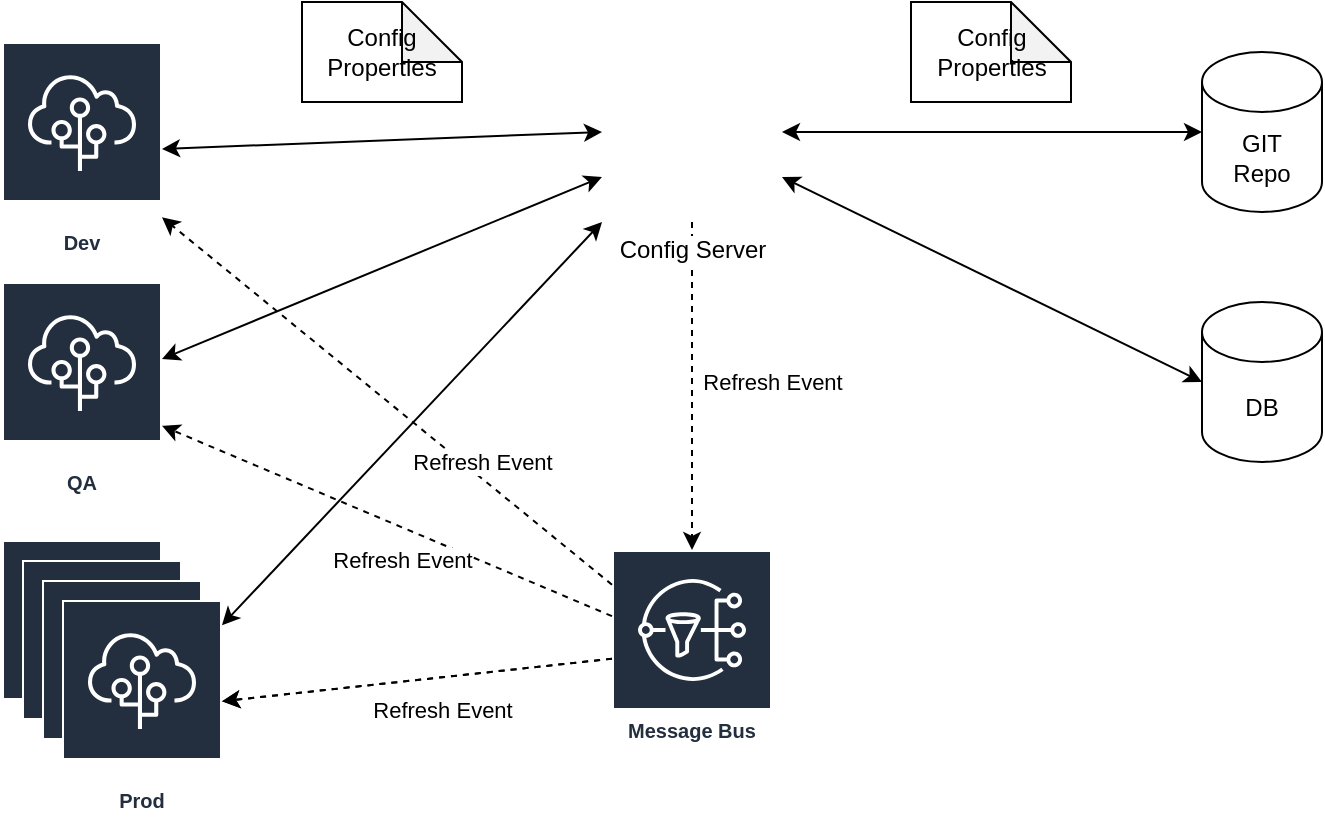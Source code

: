 <mxfile version="13.7.7" type="onedrive"><diagram id="ITxjKSRcg0mG9gMEtbfH" name="Page-1"><mxGraphModel dx="1422" dy="735" grid="1" gridSize="10" guides="1" tooltips="1" connect="1" arrows="1" fold="1" page="1" pageScale="1" pageWidth="1169" pageHeight="827" math="0" shadow="0"><root><mxCell id="0"/><mxCell id="1" parent="0"/><mxCell id="--edloo4WHsD7wT2OkZr-1" value="Dev" style="outlineConnect=0;fontColor=#232F3E;gradientColor=none;strokeColor=#ffffff;fillColor=#232F3E;dashed=0;verticalLabelPosition=middle;verticalAlign=bottom;align=center;html=1;whiteSpace=wrap;fontSize=10;fontStyle=1;spacing=3;shape=mxgraph.aws4.productIcon;prIcon=mxgraph.aws4.elastic_beanstalk;" vertex="1" parent="1"><mxGeometry x="130" y="110" width="80" height="110" as="geometry"/></mxCell><mxCell id="--edloo4WHsD7wT2OkZr-2" value="Dev" style="outlineConnect=0;fontColor=#232F3E;gradientColor=none;strokeColor=#ffffff;fillColor=#232F3E;dashed=0;verticalLabelPosition=middle;verticalAlign=bottom;align=center;html=1;whiteSpace=wrap;fontSize=10;fontStyle=1;spacing=3;shape=mxgraph.aws4.productIcon;prIcon=mxgraph.aws4.elastic_beanstalk;" vertex="1" parent="1"><mxGeometry x="130" y="110" width="80" height="110" as="geometry"/></mxCell><mxCell id="--edloo4WHsD7wT2OkZr-3" value="Prod" style="outlineConnect=0;fontColor=#232F3E;gradientColor=none;strokeColor=#ffffff;fillColor=#232F3E;dashed=0;verticalLabelPosition=middle;verticalAlign=bottom;align=center;html=1;whiteSpace=wrap;fontSize=10;fontStyle=1;spacing=3;shape=mxgraph.aws4.productIcon;prIcon=mxgraph.aws4.elastic_beanstalk;" vertex="1" parent="1"><mxGeometry x="130" y="359" width="80" height="110" as="geometry"/></mxCell><mxCell id="--edloo4WHsD7wT2OkZr-4" value="QA" style="outlineConnect=0;fontColor=#232F3E;gradientColor=none;strokeColor=#ffffff;fillColor=#232F3E;dashed=0;verticalLabelPosition=middle;verticalAlign=bottom;align=center;html=1;whiteSpace=wrap;fontSize=10;fontStyle=1;spacing=3;shape=mxgraph.aws4.productIcon;prIcon=mxgraph.aws4.elastic_beanstalk;" vertex="1" parent="1"><mxGeometry x="130" y="230" width="80" height="110" as="geometry"/></mxCell><mxCell id="--edloo4WHsD7wT2OkZr-5" value="Prod" style="outlineConnect=0;fontColor=#232F3E;gradientColor=none;strokeColor=#ffffff;fillColor=#232F3E;dashed=0;verticalLabelPosition=middle;verticalAlign=bottom;align=center;html=1;whiteSpace=wrap;fontSize=10;fontStyle=1;spacing=3;shape=mxgraph.aws4.productIcon;prIcon=mxgraph.aws4.elastic_beanstalk;" vertex="1" parent="1"><mxGeometry x="130" y="359" width="80" height="110" as="geometry"/></mxCell><mxCell id="--edloo4WHsD7wT2OkZr-6" value="Prod" style="outlineConnect=0;fontColor=#232F3E;gradientColor=none;strokeColor=#ffffff;fillColor=#232F3E;dashed=0;verticalLabelPosition=middle;verticalAlign=bottom;align=center;html=1;whiteSpace=wrap;fontSize=10;fontStyle=1;spacing=3;shape=mxgraph.aws4.productIcon;prIcon=mxgraph.aws4.elastic_beanstalk;" vertex="1" parent="1"><mxGeometry x="140" y="369" width="80" height="110" as="geometry"/></mxCell><mxCell id="--edloo4WHsD7wT2OkZr-7" value="Prod" style="outlineConnect=0;fontColor=#232F3E;gradientColor=none;strokeColor=#ffffff;fillColor=#232F3E;dashed=0;verticalLabelPosition=middle;verticalAlign=bottom;align=center;html=1;whiteSpace=wrap;fontSize=10;fontStyle=1;spacing=3;shape=mxgraph.aws4.productIcon;prIcon=mxgraph.aws4.elastic_beanstalk;" vertex="1" parent="1"><mxGeometry x="150" y="379" width="80" height="110" as="geometry"/></mxCell><mxCell id="--edloo4WHsD7wT2OkZr-8" value="Prod" style="outlineConnect=0;fontColor=#232F3E;gradientColor=none;strokeColor=#ffffff;fillColor=#232F3E;dashed=0;verticalLabelPosition=middle;verticalAlign=bottom;align=center;html=1;whiteSpace=wrap;fontSize=10;fontStyle=1;spacing=3;shape=mxgraph.aws4.productIcon;prIcon=mxgraph.aws4.elastic_beanstalk;" vertex="1" parent="1"><mxGeometry x="160" y="389" width="80" height="110" as="geometry"/></mxCell><mxCell id="--edloo4WHsD7wT2OkZr-11" style="edgeStyle=orthogonalEdgeStyle;rounded=0;orthogonalLoop=1;jettySize=auto;html=1;exitX=0.5;exitY=1;exitDx=0;exitDy=0;dashed=1;" edge="1" parent="1" source="--edloo4WHsD7wT2OkZr-9" target="--edloo4WHsD7wT2OkZr-10"><mxGeometry relative="1" as="geometry"/></mxCell><mxCell id="--edloo4WHsD7wT2OkZr-12" value="Refresh Event" style="edgeLabel;html=1;align=center;verticalAlign=middle;resizable=0;points=[];" vertex="1" connectable="0" parent="--edloo4WHsD7wT2OkZr-11"><mxGeometry x="-0.207" y="1" relative="1" as="geometry"><mxPoint x="39" y="15" as="offset"/></mxGeometry></mxCell><mxCell id="--edloo4WHsD7wT2OkZr-18" style="edgeStyle=none;rounded=0;orthogonalLoop=1;jettySize=auto;html=1;exitX=0;exitY=0.5;exitDx=0;exitDy=0;startArrow=classic;startFill=1;" edge="1" parent="1" source="--edloo4WHsD7wT2OkZr-9" target="--edloo4WHsD7wT2OkZr-2"><mxGeometry relative="1" as="geometry"/></mxCell><mxCell id="--edloo4WHsD7wT2OkZr-19" style="edgeStyle=none;rounded=0;orthogonalLoop=1;jettySize=auto;html=1;exitX=0;exitY=0.75;exitDx=0;exitDy=0;startArrow=classic;startFill=1;" edge="1" parent="1" source="--edloo4WHsD7wT2OkZr-9" target="--edloo4WHsD7wT2OkZr-4"><mxGeometry relative="1" as="geometry"/></mxCell><mxCell id="--edloo4WHsD7wT2OkZr-20" style="edgeStyle=none;rounded=0;orthogonalLoop=1;jettySize=auto;html=1;exitX=0;exitY=1;exitDx=0;exitDy=0;startArrow=classic;startFill=1;" edge="1" parent="1" source="--edloo4WHsD7wT2OkZr-9" target="--edloo4WHsD7wT2OkZr-8"><mxGeometry relative="1" as="geometry"/></mxCell><mxCell id="--edloo4WHsD7wT2OkZr-25" style="edgeStyle=none;rounded=0;orthogonalLoop=1;jettySize=auto;html=1;exitX=1;exitY=0.5;exitDx=0;exitDy=0;startArrow=classic;startFill=1;" edge="1" parent="1" source="--edloo4WHsD7wT2OkZr-9" target="--edloo4WHsD7wT2OkZr-21"><mxGeometry relative="1" as="geometry"/></mxCell><mxCell id="--edloo4WHsD7wT2OkZr-27" style="edgeStyle=none;rounded=0;orthogonalLoop=1;jettySize=auto;html=1;exitX=1;exitY=0.75;exitDx=0;exitDy=0;entryX=0;entryY=0.5;entryDx=0;entryDy=0;entryPerimeter=0;startArrow=classic;startFill=1;" edge="1" parent="1" source="--edloo4WHsD7wT2OkZr-9" target="--edloo4WHsD7wT2OkZr-26"><mxGeometry relative="1" as="geometry"/></mxCell><mxCell id="--edloo4WHsD7wT2OkZr-9" value="Config Server" style="shape=image;html=1;verticalAlign=top;verticalLabelPosition=bottom;labelBackgroundColor=#ffffff;imageAspect=0;aspect=fixed;image=https://cdn1.iconfinder.com/data/icons/social-media-2106/24/social_media_social_media_logo_docker-128.png" vertex="1" parent="1"><mxGeometry x="430" y="110" width="90" height="90" as="geometry"/></mxCell><mxCell id="--edloo4WHsD7wT2OkZr-14" value="" style="rounded=0;orthogonalLoop=1;jettySize=auto;html=1;dashed=1;" edge="1" parent="1" source="--edloo4WHsD7wT2OkZr-10" target="--edloo4WHsD7wT2OkZr-8"><mxGeometry relative="1" as="geometry"><mxPoint x="375" y="414" as="targetPoint"/></mxGeometry></mxCell><mxCell id="--edloo4WHsD7wT2OkZr-10" value="Message Bus" style="outlineConnect=0;fontColor=#232F3E;gradientColor=none;strokeColor=#ffffff;fillColor=#232F3E;dashed=0;verticalLabelPosition=middle;verticalAlign=bottom;align=center;html=1;whiteSpace=wrap;fontSize=10;fontStyle=1;spacing=3;shape=mxgraph.aws4.productIcon;prIcon=mxgraph.aws4.sns;" vertex="1" parent="1"><mxGeometry x="435" y="364" width="80" height="100" as="geometry"/></mxCell><mxCell id="--edloo4WHsD7wT2OkZr-15" value="" style="rounded=0;orthogonalLoop=1;jettySize=auto;html=1;dashed=1;" edge="1" parent="1"><mxGeometry relative="1" as="geometry"><mxPoint x="435" y="418.364" as="sourcePoint"/><mxPoint x="240" y="439.636" as="targetPoint"/></mxGeometry></mxCell><mxCell id="--edloo4WHsD7wT2OkZr-16" value="" style="rounded=0;orthogonalLoop=1;jettySize=auto;html=1;dashed=1;" edge="1" parent="1" source="--edloo4WHsD7wT2OkZr-10" target="--edloo4WHsD7wT2OkZr-2"><mxGeometry relative="1" as="geometry"><mxPoint x="445" y="428.364" as="sourcePoint"/><mxPoint x="250" y="449.636" as="targetPoint"/></mxGeometry></mxCell><mxCell id="--edloo4WHsD7wT2OkZr-17" value="" style="rounded=0;orthogonalLoop=1;jettySize=auto;html=1;dashed=1;" edge="1" parent="1" source="--edloo4WHsD7wT2OkZr-10" target="--edloo4WHsD7wT2OkZr-4"><mxGeometry relative="1" as="geometry"><mxPoint x="455" y="438.364" as="sourcePoint"/><mxPoint x="260" y="459.636" as="targetPoint"/></mxGeometry></mxCell><mxCell id="--edloo4WHsD7wT2OkZr-21" value="&lt;div&gt;GIT&lt;/div&gt;&lt;div&gt;Repo&lt;br&gt;&lt;/div&gt;" style="shape=cylinder3;whiteSpace=wrap;html=1;boundedLbl=1;backgroundOutline=1;size=15;" vertex="1" parent="1"><mxGeometry x="730" y="115" width="60" height="80" as="geometry"/></mxCell><mxCell id="--edloo4WHsD7wT2OkZr-22" value="Refresh Event" style="edgeLabel;html=1;align=center;verticalAlign=middle;resizable=0;points=[];" vertex="1" connectable="0" parent="1"><mxGeometry x="350" y="444" as="geometry"/></mxCell><mxCell id="--edloo4WHsD7wT2OkZr-23" value="Refresh Event" style="edgeLabel;html=1;align=center;verticalAlign=middle;resizable=0;points=[];" vertex="1" connectable="0" parent="1"><mxGeometry x="330" y="369" as="geometry"/></mxCell><mxCell id="--edloo4WHsD7wT2OkZr-24" value="Refresh Event" style="edgeLabel;html=1;align=center;verticalAlign=middle;resizable=0;points=[];" vertex="1" connectable="0" parent="1"><mxGeometry x="370" y="320" as="geometry"/></mxCell><mxCell id="--edloo4WHsD7wT2OkZr-26" value="DB" style="shape=cylinder3;whiteSpace=wrap;html=1;boundedLbl=1;backgroundOutline=1;size=15;" vertex="1" parent="1"><mxGeometry x="730" y="240" width="60" height="80" as="geometry"/></mxCell><mxCell id="--edloo4WHsD7wT2OkZr-28" value="&lt;div&gt;Config&lt;/div&gt;&lt;div&gt;Properties&lt;br&gt;&lt;/div&gt;" style="shape=note;whiteSpace=wrap;html=1;backgroundOutline=1;darkOpacity=0.05;" vertex="1" parent="1"><mxGeometry x="280" y="90" width="80" height="50" as="geometry"/></mxCell><mxCell id="--edloo4WHsD7wT2OkZr-29" value="&lt;div&gt;Config&lt;/div&gt;&lt;div&gt;Properties&lt;br&gt;&lt;/div&gt;" style="shape=note;whiteSpace=wrap;html=1;backgroundOutline=1;darkOpacity=0.05;" vertex="1" parent="1"><mxGeometry x="584.5" y="90" width="80" height="50" as="geometry"/></mxCell></root></mxGraphModel></diagram></mxfile>